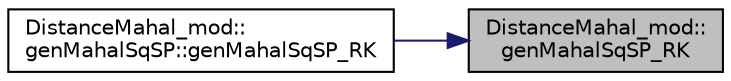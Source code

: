digraph "DistanceMahal_mod::genMahalSqSP_RK"
{
 // LATEX_PDF_SIZE
  edge [fontname="Helvetica",fontsize="10",labelfontname="Helvetica",labelfontsize="10"];
  node [fontname="Helvetica",fontsize="10",shape=record];
  rankdir="RL";
  Node1 [label="DistanceMahal_mod::\lgenMahalSqSP_RK",height=0.2,width=0.4,color="black", fillcolor="grey75", style="filled", fontcolor="black",tooltip="Return the square of Mahalanobis distance for a single point from a distribution of points with mean ..."];
  Node1 -> Node2 [dir="back",color="midnightblue",fontsize="10",style="solid",fontname="Helvetica"];
  Node2 [label="DistanceMahal_mod::\lgenMahalSqSP::genMahalSqSP_RK",height=0.2,width=0.4,color="black", fillcolor="white", style="filled",URL="$interfaceDistanceMahal__mod_1_1genMahalSqSP.html#a06a17d8e6d2a5e31482db5bf02344edf",tooltip="Return the square of Mahalanobis distance for a single point from a distribution of points with mean ..."];
}
